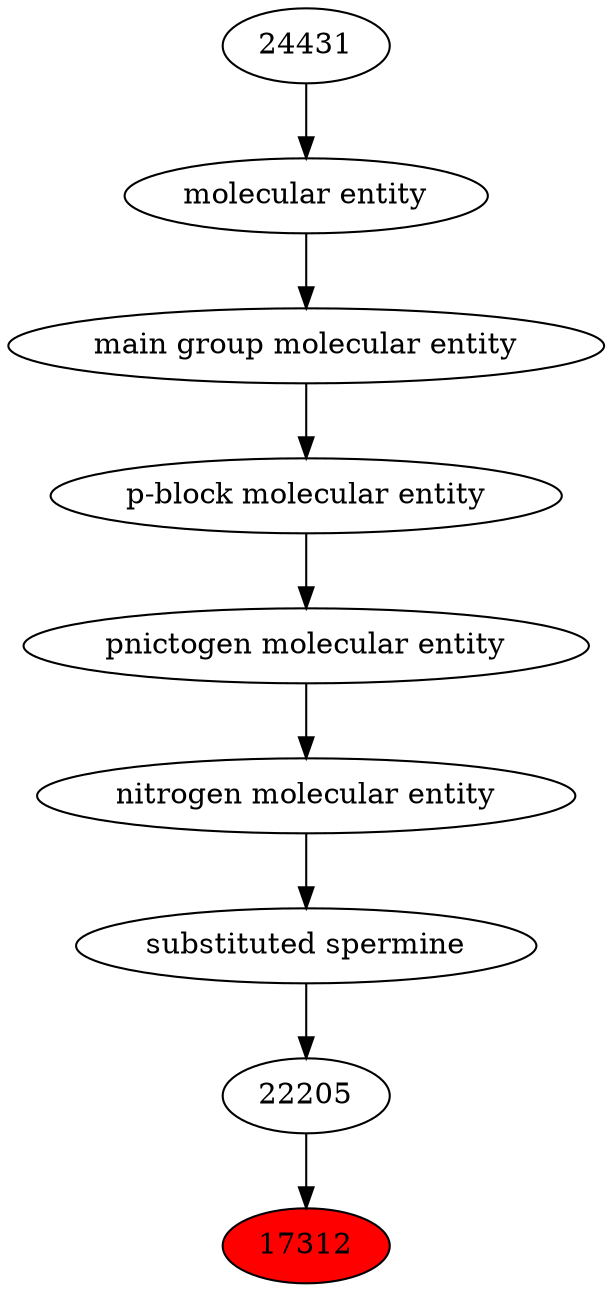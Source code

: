 digraph tree{ 
17312 [label="17312" fillcolor=red style=filled]
22205 -> 17312
22205 [label="22205"]
26735 -> 22205
26735 [label="substituted spermine"]
51143 -> 26735
51143 [label="nitrogen molecular entity"]
33302 -> 51143
33302 [label="pnictogen molecular entity"]
33675 -> 33302
33675 [label="p-block molecular entity"]
33579 -> 33675
33579 [label="main group molecular entity"]
23367 -> 33579
23367 [label="molecular entity"]
24431 -> 23367
24431 [label="24431"]
}